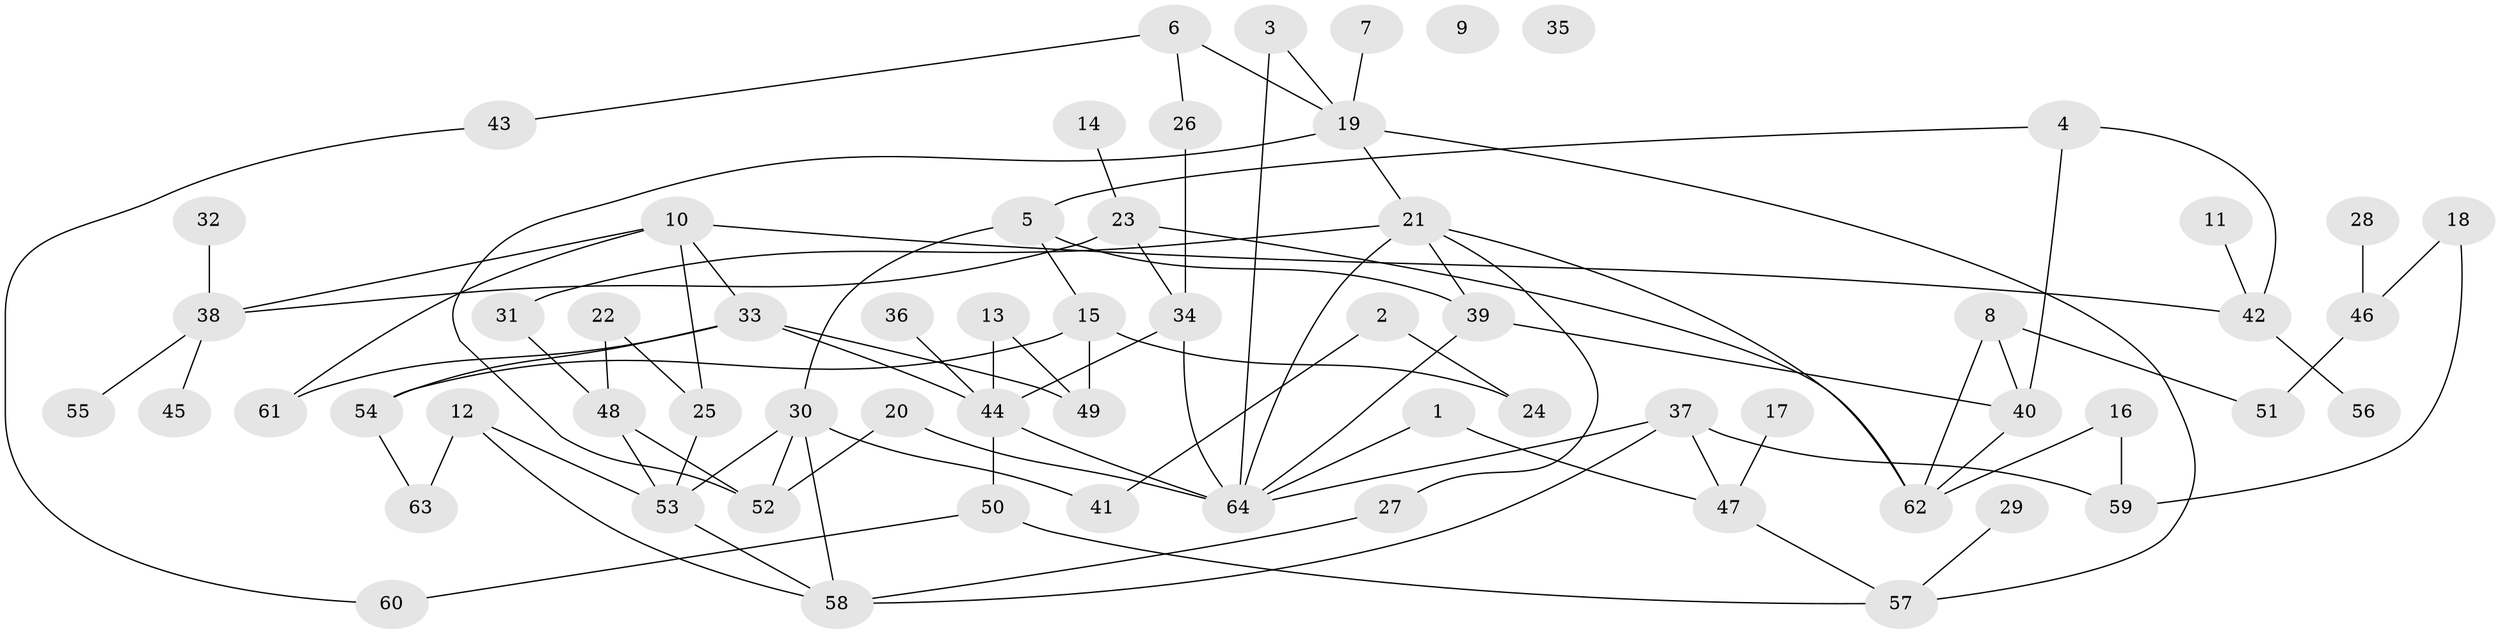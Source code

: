 // Generated by graph-tools (version 1.1) at 2025/49/03/09/25 03:49:13]
// undirected, 64 vertices, 93 edges
graph export_dot {
graph [start="1"]
  node [color=gray90,style=filled];
  1;
  2;
  3;
  4;
  5;
  6;
  7;
  8;
  9;
  10;
  11;
  12;
  13;
  14;
  15;
  16;
  17;
  18;
  19;
  20;
  21;
  22;
  23;
  24;
  25;
  26;
  27;
  28;
  29;
  30;
  31;
  32;
  33;
  34;
  35;
  36;
  37;
  38;
  39;
  40;
  41;
  42;
  43;
  44;
  45;
  46;
  47;
  48;
  49;
  50;
  51;
  52;
  53;
  54;
  55;
  56;
  57;
  58;
  59;
  60;
  61;
  62;
  63;
  64;
  1 -- 47;
  1 -- 64;
  2 -- 24;
  2 -- 41;
  3 -- 19;
  3 -- 64;
  4 -- 5;
  4 -- 40;
  4 -- 42;
  5 -- 15;
  5 -- 30;
  5 -- 39;
  6 -- 19;
  6 -- 26;
  6 -- 43;
  7 -- 19;
  8 -- 40;
  8 -- 51;
  8 -- 62;
  10 -- 25;
  10 -- 33;
  10 -- 38;
  10 -- 42;
  10 -- 61;
  11 -- 42;
  12 -- 53;
  12 -- 58;
  12 -- 63;
  13 -- 44;
  13 -- 49;
  14 -- 23;
  15 -- 24;
  15 -- 49;
  15 -- 54;
  16 -- 59;
  16 -- 62;
  17 -- 47;
  18 -- 46;
  18 -- 59;
  19 -- 21;
  19 -- 52;
  19 -- 57;
  20 -- 52;
  20 -- 64;
  21 -- 27;
  21 -- 31;
  21 -- 39;
  21 -- 62;
  21 -- 64;
  22 -- 25;
  22 -- 48;
  23 -- 34;
  23 -- 38;
  23 -- 62;
  25 -- 53;
  26 -- 34;
  27 -- 58;
  28 -- 46;
  29 -- 57;
  30 -- 41;
  30 -- 52;
  30 -- 53;
  30 -- 58;
  31 -- 48;
  32 -- 38;
  33 -- 44;
  33 -- 49;
  33 -- 54;
  33 -- 61;
  34 -- 44;
  34 -- 64;
  36 -- 44;
  37 -- 47;
  37 -- 58;
  37 -- 59;
  37 -- 64;
  38 -- 45;
  38 -- 55;
  39 -- 40;
  39 -- 64;
  40 -- 62;
  42 -- 56;
  43 -- 60;
  44 -- 50;
  44 -- 64;
  46 -- 51;
  47 -- 57;
  48 -- 52;
  48 -- 53;
  50 -- 57;
  50 -- 60;
  53 -- 58;
  54 -- 63;
}
